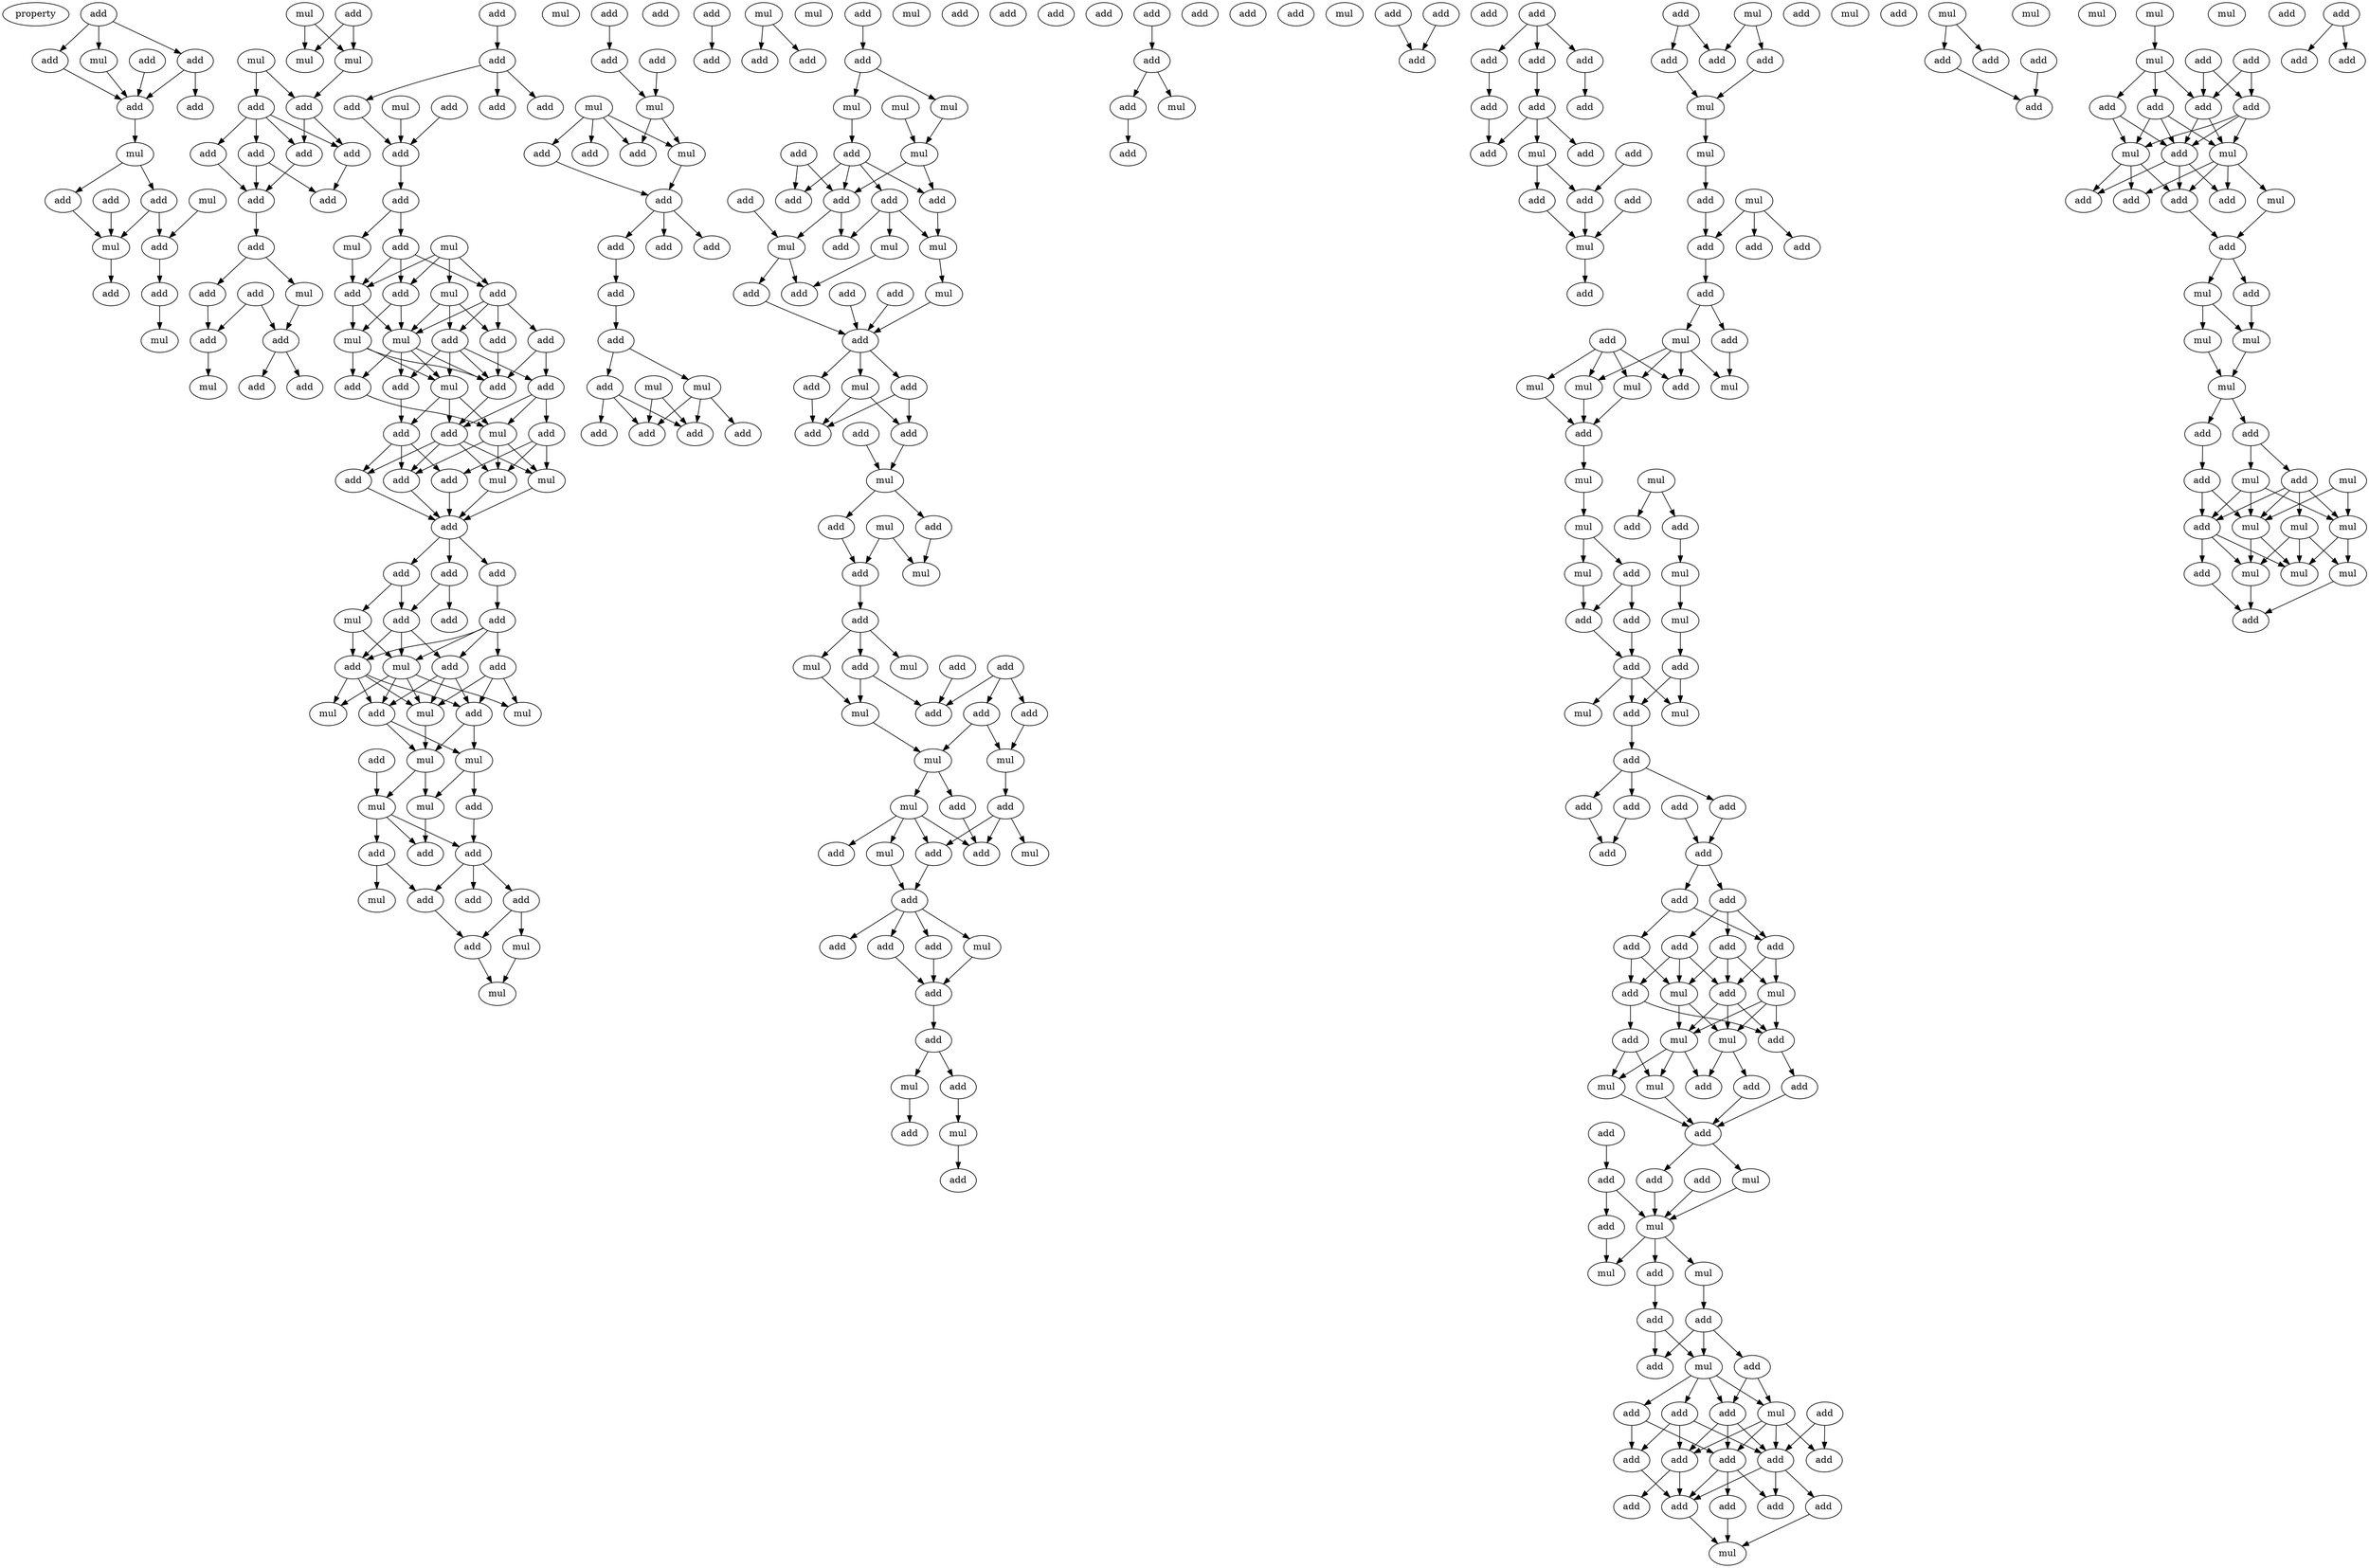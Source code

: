 digraph {
    node [fontcolor=black]
    property [mul=2,lf=1.4]
    0 [ label = add ];
    1 [ label = add ];
    2 [ label = add ];
    3 [ label = add ];
    4 [ label = mul ];
    5 [ label = add ];
    6 [ label = add ];
    7 [ label = mul ];
    8 [ label = mul ];
    9 [ label = add ];
    10 [ label = add ];
    11 [ label = add ];
    12 [ label = mul ];
    13 [ label = add ];
    14 [ label = add ];
    15 [ label = add ];
    16 [ label = mul ];
    17 [ label = mul ];
    18 [ label = add ];
    19 [ label = mul ];
    20 [ label = mul ];
    21 [ label = mul ];
    22 [ label = add ];
    23 [ label = add ];
    24 [ label = add ];
    25 [ label = add ];
    26 [ label = add ];
    27 [ label = add ];
    28 [ label = add ];
    29 [ label = add ];
    30 [ label = add ];
    31 [ label = mul ];
    32 [ label = add ];
    33 [ label = add ];
    34 [ label = add ];
    35 [ label = add ];
    36 [ label = add ];
    37 [ label = mul ];
    38 [ label = add ];
    39 [ label = add ];
    40 [ label = add ];
    41 [ label = add ];
    42 [ label = mul ];
    43 [ label = add ];
    44 [ label = add ];
    45 [ label = add ];
    46 [ label = add ];
    47 [ label = add ];
    48 [ label = mul ];
    49 [ label = add ];
    50 [ label = mul ];
    51 [ label = mul ];
    52 [ label = add ];
    53 [ label = add ];
    54 [ label = add ];
    55 [ label = add ];
    56 [ label = mul ];
    57 [ label = mul ];
    58 [ label = add ];
    59 [ label = add ];
    60 [ label = add ];
    61 [ label = add ];
    62 [ label = mul ];
    63 [ label = add ];
    64 [ label = add ];
    65 [ label = add ];
    66 [ label = add ];
    67 [ label = add ];
    68 [ label = mul ];
    69 [ label = add ];
    70 [ label = mul ];
    71 [ label = add ];
    72 [ label = add ];
    73 [ label = mul ];
    74 [ label = add ];
    75 [ label = mul ];
    76 [ label = add ];
    77 [ label = add ];
    78 [ label = add ];
    79 [ label = add ];
    80 [ label = add ];
    81 [ label = add ];
    82 [ label = mul ];
    83 [ label = mul ];
    84 [ label = add ];
    85 [ label = add ];
    86 [ label = add ];
    87 [ label = add ];
    88 [ label = add ];
    89 [ label = mul ];
    90 [ label = mul ];
    91 [ label = mul ];
    92 [ label = mul ];
    93 [ label = add ];
    94 [ label = mul ];
    95 [ label = add ];
    96 [ label = mul ];
    97 [ label = mul ];
    98 [ label = add ];
    99 [ label = add ];
    100 [ label = add ];
    101 [ label = add ];
    102 [ label = add ];
    103 [ label = mul ];
    104 [ label = add ];
    105 [ label = add ];
    106 [ label = mul ];
    107 [ label = mul ];
    108 [ label = add ];
    109 [ label = add ];
    110 [ label = add ];
    111 [ label = mul ];
    112 [ label = mul ];
    113 [ label = add ];
    114 [ label = mul ];
    115 [ label = add ];
    116 [ label = add ];
    117 [ label = add ];
    118 [ label = add ];
    119 [ label = add ];
    120 [ label = add ];
    121 [ label = add ];
    122 [ label = add ];
    123 [ label = add ];
    124 [ label = add ];
    125 [ label = mul ];
    126 [ label = mul ];
    127 [ label = add ];
    128 [ label = add ];
    129 [ label = add ];
    130 [ label = add ];
    131 [ label = add ];
    132 [ label = add ];
    133 [ label = mul ];
    134 [ label = mul ];
    135 [ label = add ];
    136 [ label = add ];
    137 [ label = add ];
    138 [ label = mul ];
    139 [ label = add ];
    140 [ label = add ];
    141 [ label = mul ];
    142 [ label = mul ];
    143 [ label = mul ];
    144 [ label = add ];
    145 [ label = mul ];
    146 [ label = add ];
    147 [ label = add ];
    148 [ label = add ];
    149 [ label = add ];
    150 [ label = add ];
    151 [ label = add ];
    152 [ label = mul ];
    153 [ label = mul ];
    154 [ label = add ];
    155 [ label = mul ];
    156 [ label = add ];
    157 [ label = mul ];
    158 [ label = add ];
    159 [ label = add ];
    160 [ label = add ];
    161 [ label = add ];
    162 [ label = add ];
    163 [ label = add ];
    164 [ label = add ];
    165 [ label = mul ];
    166 [ label = add ];
    167 [ label = add ];
    168 [ label = add ];
    169 [ label = mul ];
    170 [ label = add ];
    171 [ label = add ];
    172 [ label = mul ];
    173 [ label = add ];
    174 [ label = add ];
    175 [ label = mul ];
    176 [ label = add ];
    177 [ label = add ];
    178 [ label = add ];
    179 [ label = mul ];
    180 [ label = add ];
    181 [ label = mul ];
    182 [ label = mul ];
    183 [ label = add ];
    184 [ label = add ];
    185 [ label = add ];
    186 [ label = mul ];
    187 [ label = mul ];
    188 [ label = add ];
    189 [ label = mul ];
    190 [ label = add ];
    191 [ label = mul ];
    192 [ label = add ];
    193 [ label = add ];
    194 [ label = add ];
    195 [ label = mul ];
    196 [ label = add ];
    197 [ label = add ];
    198 [ label = mul ];
    199 [ label = add ];
    200 [ label = add ];
    201 [ label = add ];
    202 [ label = add ];
    203 [ label = mul ];
    204 [ label = add ];
    205 [ label = mul ];
    206 [ label = add ];
    207 [ label = add ];
    208 [ label = add ];
    209 [ label = add ];
    210 [ label = add ];
    211 [ label = add ];
    212 [ label = add ];
    213 [ label = add ];
    214 [ label = mul ];
    215 [ label = add ];
    216 [ label = add ];
    217 [ label = mul ];
    218 [ label = add ];
    219 [ label = add ];
    220 [ label = add ];
    221 [ label = add ];
    222 [ label = add ];
    223 [ label = add ];
    224 [ label = add ];
    225 [ label = add ];
    226 [ label = add ];
    227 [ label = add ];
    228 [ label = add ];
    229 [ label = add ];
    230 [ label = mul ];
    231 [ label = add ];
    232 [ label = add ];
    233 [ label = add ];
    234 [ label = add ];
    235 [ label = add ];
    236 [ label = mul ];
    237 [ label = add ];
    238 [ label = mul ];
    239 [ label = add ];
    240 [ label = add ];
    241 [ label = mul ];
    242 [ label = add ];
    243 [ label = add ];
    244 [ label = add ];
    245 [ label = mul ];
    246 [ label = mul ];
    247 [ label = add ];
    248 [ label = mul ];
    249 [ label = add ];
    250 [ label = add ];
    251 [ label = add ];
    252 [ label = add ];
    253 [ label = mul ];
    254 [ label = add ];
    255 [ label = add ];
    256 [ label = add ];
    257 [ label = mul ];
    258 [ label = mul ];
    259 [ label = mul ];
    260 [ label = mul ];
    261 [ label = add ];
    262 [ label = mul ];
    263 [ label = mul ];
    264 [ label = add ];
    265 [ label = add ];
    266 [ label = mul ];
    267 [ label = add ];
    268 [ label = mul ];
    269 [ label = mul ];
    270 [ label = mul ];
    271 [ label = add ];
    272 [ label = add ];
    273 [ label = add ];
    274 [ label = add ];
    275 [ label = add ];
    276 [ label = mul ];
    277 [ label = mul ];
    278 [ label = add ];
    279 [ label = add ];
    280 [ label = add ];
    281 [ label = add ];
    282 [ label = add ];
    283 [ label = add ];
    284 [ label = add ];
    285 [ label = add ];
    286 [ label = add ];
    287 [ label = add ];
    288 [ label = add ];
    289 [ label = add ];
    290 [ label = add ];
    291 [ label = mul ];
    292 [ label = add ];
    293 [ label = add ];
    294 [ label = mul ];
    295 [ label = add ];
    296 [ label = mul ];
    297 [ label = mul ];
    298 [ label = add ];
    299 [ label = mul ];
    300 [ label = add ];
    301 [ label = mul ];
    302 [ label = add ];
    303 [ label = add ];
    304 [ label = add ];
    305 [ label = add ];
    306 [ label = add ];
    307 [ label = mul ];
    308 [ label = add ];
    309 [ label = add ];
    310 [ label = add ];
    311 [ label = add ];
    312 [ label = mul ];
    313 [ label = add ];
    314 [ label = mul ];
    315 [ label = mul ];
    316 [ label = add ];
    317 [ label = add ];
    318 [ label = mul ];
    319 [ label = add ];
    320 [ label = add ];
    321 [ label = add ];
    322 [ label = mul ];
    323 [ label = add ];
    324 [ label = add ];
    325 [ label = add ];
    326 [ label = add ];
    327 [ label = add ];
    328 [ label = add ];
    329 [ label = add ];
    330 [ label = add ];
    331 [ label = add ];
    332 [ label = add ];
    333 [ label = add ];
    334 [ label = add ];
    335 [ label = add ];
    336 [ label = mul ];
    337 [ label = mul ];
    338 [ label = add ];
    339 [ label = add ];
    340 [ label = add ];
    341 [ label = add ];
    342 [ label = mul ];
    343 [ label = mul ];
    344 [ label = mul ];
    345 [ label = add ];
    346 [ label = add ];
    347 [ label = mul ];
    348 [ label = mul ];
    349 [ label = add ];
    350 [ label = add ];
    351 [ label = add ];
    352 [ label = add ];
    353 [ label = add ];
    354 [ label = mul ];
    355 [ label = add ];
    356 [ label = mul ];
    357 [ label = add ];
    358 [ label = add ];
    359 [ label = add ];
    360 [ label = add ];
    361 [ label = mul ];
    362 [ label = add ];
    363 [ label = mul ];
    364 [ label = add ];
    365 [ label = mul ];
    366 [ label = mul ];
    367 [ label = mul ];
    368 [ label = add ];
    369 [ label = add ];
    370 [ label = add ];
    371 [ label = add ];
    372 [ label = add ];
    373 [ label = mul ];
    374 [ label = add ];
    375 [ label = add ];
    376 [ label = mul ];
    377 [ label = mul ];
    378 [ label = mul ];
    379 [ label = mul ];
    380 [ label = add ];
    381 [ label = mul ];
    382 [ label = add ];
    383 [ label = mul ];
    384 [ label = mul ];
    385 [ label = add ];
    0 -> 1 [ name = 0 ];
    0 -> 2 [ name = 1 ];
    0 -> 4 [ name = 2 ];
    1 -> 5 [ name = 3 ];
    1 -> 6 [ name = 4 ];
    2 -> 5 [ name = 5 ];
    3 -> 5 [ name = 6 ];
    4 -> 5 [ name = 7 ];
    5 -> 7 [ name = 8 ];
    7 -> 10 [ name = 9 ];
    7 -> 11 [ name = 10 ];
    8 -> 13 [ name = 11 ];
    9 -> 12 [ name = 12 ];
    10 -> 12 [ name = 13 ];
    10 -> 13 [ name = 14 ];
    11 -> 12 [ name = 15 ];
    12 -> 14 [ name = 16 ];
    13 -> 15 [ name = 17 ];
    15 -> 16 [ name = 18 ];
    17 -> 19 [ name = 19 ];
    17 -> 20 [ name = 20 ];
    18 -> 19 [ name = 21 ];
    18 -> 20 [ name = 22 ];
    19 -> 23 [ name = 23 ];
    21 -> 22 [ name = 24 ];
    21 -> 23 [ name = 25 ];
    22 -> 24 [ name = 26 ];
    22 -> 25 [ name = 27 ];
    22 -> 26 [ name = 28 ];
    22 -> 27 [ name = 29 ];
    23 -> 26 [ name = 30 ];
    23 -> 27 [ name = 31 ];
    24 -> 29 [ name = 32 ];
    25 -> 28 [ name = 33 ];
    25 -> 29 [ name = 34 ];
    26 -> 29 [ name = 35 ];
    27 -> 28 [ name = 36 ];
    29 -> 30 [ name = 37 ];
    30 -> 31 [ name = 38 ];
    30 -> 32 [ name = 39 ];
    31 -> 35 [ name = 40 ];
    32 -> 34 [ name = 41 ];
    33 -> 34 [ name = 42 ];
    33 -> 35 [ name = 43 ];
    34 -> 37 [ name = 44 ];
    35 -> 38 [ name = 45 ];
    35 -> 39 [ name = 46 ];
    36 -> 40 [ name = 47 ];
    40 -> 41 [ name = 48 ];
    40 -> 43 [ name = 49 ];
    40 -> 44 [ name = 50 ];
    42 -> 46 [ name = 51 ];
    44 -> 46 [ name = 52 ];
    45 -> 46 [ name = 53 ];
    46 -> 47 [ name = 54 ];
    47 -> 48 [ name = 55 ];
    47 -> 49 [ name = 56 ];
    48 -> 52 [ name = 57 ];
    49 -> 52 [ name = 58 ];
    49 -> 53 [ name = 59 ];
    49 -> 54 [ name = 60 ];
    50 -> 51 [ name = 61 ];
    50 -> 52 [ name = 62 ];
    50 -> 53 [ name = 63 ];
    50 -> 54 [ name = 64 ];
    51 -> 55 [ name = 65 ];
    51 -> 56 [ name = 66 ];
    51 -> 58 [ name = 67 ];
    52 -> 56 [ name = 68 ];
    52 -> 57 [ name = 69 ];
    53 -> 55 [ name = 70 ];
    53 -> 56 [ name = 71 ];
    53 -> 58 [ name = 72 ];
    53 -> 59 [ name = 73 ];
    54 -> 56 [ name = 74 ];
    54 -> 57 [ name = 75 ];
    55 -> 61 [ name = 76 ];
    56 -> 61 [ name = 77 ];
    56 -> 62 [ name = 78 ];
    56 -> 63 [ name = 79 ];
    56 -> 64 [ name = 80 ];
    57 -> 61 [ name = 81 ];
    57 -> 62 [ name = 82 ];
    57 -> 64 [ name = 83 ];
    58 -> 60 [ name = 84 ];
    58 -> 61 [ name = 85 ];
    58 -> 62 [ name = 86 ];
    58 -> 63 [ name = 87 ];
    59 -> 60 [ name = 88 ];
    59 -> 61 [ name = 89 ];
    60 -> 65 [ name = 90 ];
    60 -> 66 [ name = 91 ];
    60 -> 68 [ name = 92 ];
    61 -> 65 [ name = 93 ];
    62 -> 65 [ name = 94 ];
    62 -> 67 [ name = 95 ];
    62 -> 68 [ name = 96 ];
    63 -> 67 [ name = 97 ];
    64 -> 68 [ name = 98 ];
    65 -> 70 [ name = 99 ];
    65 -> 71 [ name = 100 ];
    65 -> 72 [ name = 101 ];
    65 -> 73 [ name = 102 ];
    66 -> 69 [ name = 103 ];
    66 -> 70 [ name = 104 ];
    66 -> 73 [ name = 105 ];
    67 -> 69 [ name = 106 ];
    67 -> 71 [ name = 107 ];
    67 -> 72 [ name = 108 ];
    68 -> 70 [ name = 109 ];
    68 -> 72 [ name = 110 ];
    68 -> 73 [ name = 111 ];
    69 -> 74 [ name = 112 ];
    70 -> 74 [ name = 113 ];
    71 -> 74 [ name = 114 ];
    72 -> 74 [ name = 115 ];
    73 -> 74 [ name = 116 ];
    74 -> 76 [ name = 117 ];
    74 -> 77 [ name = 118 ];
    74 -> 78 [ name = 119 ];
    76 -> 81 [ name = 120 ];
    76 -> 82 [ name = 121 ];
    77 -> 79 [ name = 122 ];
    77 -> 81 [ name = 123 ];
    78 -> 80 [ name = 124 ];
    80 -> 83 [ name = 125 ];
    80 -> 84 [ name = 126 ];
    80 -> 85 [ name = 127 ];
    80 -> 86 [ name = 128 ];
    81 -> 83 [ name = 129 ];
    81 -> 84 [ name = 130 ];
    81 -> 86 [ name = 131 ];
    82 -> 83 [ name = 132 ];
    82 -> 84 [ name = 133 ];
    83 -> 88 [ name = 134 ];
    83 -> 89 [ name = 135 ];
    83 -> 90 [ name = 136 ];
    83 -> 91 [ name = 137 ];
    84 -> 87 [ name = 138 ];
    84 -> 88 [ name = 139 ];
    84 -> 90 [ name = 140 ];
    84 -> 91 [ name = 141 ];
    85 -> 87 [ name = 142 ];
    85 -> 89 [ name = 143 ];
    85 -> 90 [ name = 144 ];
    86 -> 87 [ name = 145 ];
    86 -> 88 [ name = 146 ];
    86 -> 90 [ name = 147 ];
    87 -> 92 [ name = 148 ];
    87 -> 94 [ name = 149 ];
    88 -> 92 [ name = 150 ];
    88 -> 94 [ name = 151 ];
    90 -> 94 [ name = 152 ];
    92 -> 95 [ name = 153 ];
    92 -> 96 [ name = 154 ];
    93 -> 97 [ name = 155 ];
    94 -> 96 [ name = 156 ];
    94 -> 97 [ name = 157 ];
    95 -> 99 [ name = 158 ];
    96 -> 100 [ name = 159 ];
    97 -> 98 [ name = 160 ];
    97 -> 99 [ name = 161 ];
    97 -> 100 [ name = 162 ];
    98 -> 101 [ name = 163 ];
    98 -> 103 [ name = 164 ];
    99 -> 101 [ name = 165 ];
    99 -> 102 [ name = 166 ];
    99 -> 104 [ name = 167 ];
    101 -> 105 [ name = 168 ];
    104 -> 105 [ name = 169 ];
    104 -> 106 [ name = 170 ];
    105 -> 107 [ name = 171 ];
    106 -> 107 [ name = 172 ];
    108 -> 109 [ name = 173 ];
    109 -> 112 [ name = 174 ];
    110 -> 112 [ name = 175 ];
    111 -> 113 [ name = 176 ];
    111 -> 114 [ name = 177 ];
    111 -> 115 [ name = 178 ];
    111 -> 116 [ name = 179 ];
    112 -> 114 [ name = 180 ];
    112 -> 115 [ name = 181 ];
    113 -> 117 [ name = 182 ];
    114 -> 117 [ name = 183 ];
    117 -> 118 [ name = 184 ];
    117 -> 119 [ name = 185 ];
    117 -> 121 [ name = 186 ];
    118 -> 122 [ name = 187 ];
    122 -> 123 [ name = 188 ];
    123 -> 124 [ name = 189 ];
    123 -> 126 [ name = 190 ];
    124 -> 127 [ name = 191 ];
    124 -> 128 [ name = 192 ];
    124 -> 130 [ name = 193 ];
    125 -> 127 [ name = 194 ];
    125 -> 130 [ name = 195 ];
    126 -> 127 [ name = 196 ];
    126 -> 129 [ name = 197 ];
    126 -> 130 [ name = 198 ];
    131 -> 132 [ name = 199 ];
    133 -> 136 [ name = 200 ];
    133 -> 137 [ name = 201 ];
    135 -> 139 [ name = 202 ];
    139 -> 142 [ name = 203 ];
    139 -> 143 [ name = 204 ];
    141 -> 145 [ name = 205 ];
    142 -> 144 [ name = 206 ];
    143 -> 145 [ name = 207 ];
    144 -> 148 [ name = 208 ];
    144 -> 149 [ name = 209 ];
    144 -> 150 [ name = 210 ];
    144 -> 151 [ name = 211 ];
    145 -> 149 [ name = 212 ];
    145 -> 150 [ name = 213 ];
    146 -> 150 [ name = 214 ];
    146 -> 151 [ name = 215 ];
    147 -> 153 [ name = 216 ];
    148 -> 152 [ name = 217 ];
    148 -> 154 [ name = 218 ];
    148 -> 155 [ name = 219 ];
    149 -> 152 [ name = 220 ];
    150 -> 153 [ name = 221 ];
    150 -> 154 [ name = 222 ];
    152 -> 157 [ name = 223 ];
    153 -> 159 [ name = 224 ];
    153 -> 160 [ name = 225 ];
    155 -> 160 [ name = 226 ];
    156 -> 161 [ name = 227 ];
    157 -> 161 [ name = 228 ];
    158 -> 161 [ name = 229 ];
    159 -> 161 [ name = 230 ];
    161 -> 162 [ name = 231 ];
    161 -> 163 [ name = 232 ];
    161 -> 165 [ name = 233 ];
    162 -> 166 [ name = 234 ];
    162 -> 168 [ name = 235 ];
    163 -> 166 [ name = 236 ];
    165 -> 166 [ name = 237 ];
    165 -> 168 [ name = 238 ];
    167 -> 169 [ name = 239 ];
    168 -> 169 [ name = 240 ];
    169 -> 170 [ name = 241 ];
    169 -> 173 [ name = 242 ];
    170 -> 175 [ name = 243 ];
    172 -> 174 [ name = 244 ];
    172 -> 175 [ name = 245 ];
    173 -> 174 [ name = 246 ];
    174 -> 176 [ name = 247 ];
    176 -> 178 [ name = 248 ];
    176 -> 179 [ name = 249 ];
    176 -> 181 [ name = 250 ];
    177 -> 183 [ name = 251 ];
    177 -> 184 [ name = 252 ];
    177 -> 185 [ name = 253 ];
    178 -> 182 [ name = 254 ];
    178 -> 184 [ name = 255 ];
    180 -> 184 [ name = 256 ];
    181 -> 182 [ name = 257 ];
    182 -> 187 [ name = 258 ];
    183 -> 186 [ name = 259 ];
    183 -> 187 [ name = 260 ];
    185 -> 186 [ name = 261 ];
    186 -> 190 [ name = 262 ];
    187 -> 188 [ name = 263 ];
    187 -> 189 [ name = 264 ];
    188 -> 193 [ name = 265 ];
    189 -> 191 [ name = 266 ];
    189 -> 192 [ name = 267 ];
    189 -> 193 [ name = 268 ];
    189 -> 194 [ name = 269 ];
    190 -> 193 [ name = 270 ];
    190 -> 194 [ name = 271 ];
    190 -> 195 [ name = 272 ];
    191 -> 196 [ name = 273 ];
    194 -> 196 [ name = 274 ];
    196 -> 197 [ name = 275 ];
    196 -> 198 [ name = 276 ];
    196 -> 199 [ name = 277 ];
    196 -> 200 [ name = 278 ];
    198 -> 201 [ name = 279 ];
    199 -> 201 [ name = 280 ];
    200 -> 201 [ name = 281 ];
    201 -> 202 [ name = 282 ];
    202 -> 203 [ name = 283 ];
    202 -> 204 [ name = 284 ];
    203 -> 206 [ name = 285 ];
    204 -> 205 [ name = 286 ];
    205 -> 207 [ name = 287 ];
    209 -> 212 [ name = 288 ];
    212 -> 213 [ name = 289 ];
    212 -> 214 [ name = 290 ];
    213 -> 215 [ name = 291 ];
    218 -> 221 [ name = 292 ];
    220 -> 221 [ name = 293 ];
    222 -> 223 [ name = 294 ];
    222 -> 224 [ name = 295 ];
    222 -> 225 [ name = 296 ];
    223 -> 228 [ name = 297 ];
    224 -> 226 [ name = 298 ];
    225 -> 227 [ name = 299 ];
    226 -> 229 [ name = 300 ];
    226 -> 230 [ name = 301 ];
    226 -> 232 [ name = 302 ];
    228 -> 229 [ name = 303 ];
    230 -> 233 [ name = 304 ];
    230 -> 234 [ name = 305 ];
    231 -> 234 [ name = 306 ];
    233 -> 236 [ name = 307 ];
    234 -> 236 [ name = 308 ];
    235 -> 236 [ name = 309 ];
    236 -> 237 [ name = 310 ];
    238 -> 242 [ name = 311 ];
    238 -> 243 [ name = 312 ];
    240 -> 243 [ name = 313 ];
    240 -> 244 [ name = 314 ];
    242 -> 245 [ name = 315 ];
    244 -> 245 [ name = 316 ];
    245 -> 246 [ name = 317 ];
    246 -> 247 [ name = 318 ];
    247 -> 250 [ name = 319 ];
    248 -> 249 [ name = 320 ];
    248 -> 250 [ name = 321 ];
    248 -> 251 [ name = 322 ];
    250 -> 252 [ name = 323 ];
    252 -> 253 [ name = 324 ];
    252 -> 254 [ name = 325 ];
    253 -> 256 [ name = 326 ];
    253 -> 257 [ name = 327 ];
    253 -> 258 [ name = 328 ];
    253 -> 260 [ name = 329 ];
    254 -> 257 [ name = 330 ];
    255 -> 256 [ name = 331 ];
    255 -> 258 [ name = 332 ];
    255 -> 259 [ name = 333 ];
    255 -> 260 [ name = 334 ];
    258 -> 261 [ name = 335 ];
    259 -> 261 [ name = 336 ];
    260 -> 261 [ name = 337 ];
    261 -> 263 [ name = 338 ];
    262 -> 264 [ name = 339 ];
    262 -> 265 [ name = 340 ];
    263 -> 266 [ name = 341 ];
    265 -> 269 [ name = 342 ];
    266 -> 267 [ name = 343 ];
    266 -> 268 [ name = 344 ];
    267 -> 271 [ name = 345 ];
    267 -> 272 [ name = 346 ];
    268 -> 271 [ name = 347 ];
    269 -> 270 [ name = 348 ];
    270 -> 274 [ name = 349 ];
    271 -> 273 [ name = 350 ];
    272 -> 273 [ name = 351 ];
    273 -> 275 [ name = 352 ];
    273 -> 276 [ name = 353 ];
    273 -> 277 [ name = 354 ];
    274 -> 275 [ name = 355 ];
    274 -> 277 [ name = 356 ];
    275 -> 278 [ name = 357 ];
    278 -> 279 [ name = 358 ];
    278 -> 280 [ name = 359 ];
    278 -> 281 [ name = 360 ];
    279 -> 283 [ name = 361 ];
    280 -> 284 [ name = 362 ];
    281 -> 284 [ name = 363 ];
    282 -> 283 [ name = 364 ];
    283 -> 285 [ name = 365 ];
    283 -> 286 [ name = 366 ];
    285 -> 288 [ name = 367 ];
    285 -> 289 [ name = 368 ];
    286 -> 287 [ name = 369 ];
    286 -> 288 [ name = 370 ];
    286 -> 290 [ name = 371 ];
    287 -> 291 [ name = 372 ];
    287 -> 292 [ name = 373 ];
    287 -> 294 [ name = 374 ];
    288 -> 292 [ name = 375 ];
    288 -> 294 [ name = 376 ];
    289 -> 291 [ name = 377 ];
    289 -> 293 [ name = 378 ];
    290 -> 291 [ name = 379 ];
    290 -> 292 [ name = 380 ];
    290 -> 293 [ name = 381 ];
    291 -> 296 [ name = 382 ];
    291 -> 297 [ name = 383 ];
    292 -> 295 [ name = 384 ];
    292 -> 296 [ name = 385 ];
    292 -> 297 [ name = 386 ];
    293 -> 295 [ name = 387 ];
    293 -> 298 [ name = 388 ];
    294 -> 295 [ name = 389 ];
    294 -> 296 [ name = 390 ];
    294 -> 297 [ name = 391 ];
    295 -> 303 [ name = 392 ];
    296 -> 299 [ name = 393 ];
    296 -> 300 [ name = 394 ];
    296 -> 301 [ name = 395 ];
    297 -> 300 [ name = 396 ];
    297 -> 302 [ name = 397 ];
    298 -> 299 [ name = 398 ];
    298 -> 301 [ name = 399 ];
    299 -> 304 [ name = 400 ];
    301 -> 304 [ name = 401 ];
    302 -> 304 [ name = 402 ];
    303 -> 304 [ name = 403 ];
    304 -> 307 [ name = 404 ];
    304 -> 309 [ name = 405 ];
    305 -> 306 [ name = 406 ];
    306 -> 311 [ name = 407 ];
    306 -> 312 [ name = 408 ];
    307 -> 312 [ name = 409 ];
    309 -> 312 [ name = 410 ];
    310 -> 312 [ name = 411 ];
    311 -> 314 [ name = 412 ];
    312 -> 313 [ name = 413 ];
    312 -> 314 [ name = 414 ];
    312 -> 315 [ name = 415 ];
    313 -> 317 [ name = 416 ];
    315 -> 316 [ name = 417 ];
    316 -> 318 [ name = 418 ];
    316 -> 319 [ name = 419 ];
    316 -> 320 [ name = 420 ];
    317 -> 318 [ name = 421 ];
    317 -> 320 [ name = 422 ];
    318 -> 321 [ name = 423 ];
    318 -> 322 [ name = 424 ];
    318 -> 324 [ name = 425 ];
    318 -> 325 [ name = 426 ];
    319 -> 322 [ name = 427 ];
    319 -> 324 [ name = 428 ];
    321 -> 326 [ name = 429 ];
    321 -> 330 [ name = 430 ];
    322 -> 326 [ name = 431 ];
    322 -> 327 [ name = 432 ];
    322 -> 328 [ name = 433 ];
    322 -> 329 [ name = 434 ];
    323 -> 327 [ name = 435 ];
    323 -> 328 [ name = 436 ];
    324 -> 326 [ name = 437 ];
    324 -> 328 [ name = 438 ];
    324 -> 329 [ name = 439 ];
    325 -> 328 [ name = 440 ];
    325 -> 329 [ name = 441 ];
    325 -> 330 [ name = 442 ];
    326 -> 331 [ name = 443 ];
    326 -> 332 [ name = 444 ];
    326 -> 333 [ name = 445 ];
    328 -> 331 [ name = 446 ];
    328 -> 333 [ name = 447 ];
    328 -> 334 [ name = 448 ];
    329 -> 331 [ name = 449 ];
    329 -> 335 [ name = 450 ];
    330 -> 331 [ name = 451 ];
    331 -> 336 [ name = 452 ];
    332 -> 336 [ name = 453 ];
    334 -> 336 [ name = 454 ];
    337 -> 338 [ name = 455 ];
    337 -> 340 [ name = 456 ];
    338 -> 341 [ name = 457 ];
    339 -> 341 [ name = 458 ];
    344 -> 348 [ name = 459 ];
    345 -> 350 [ name = 460 ];
    345 -> 352 [ name = 461 ];
    346 -> 350 [ name = 462 ];
    346 -> 352 [ name = 463 ];
    348 -> 349 [ name = 464 ];
    348 -> 350 [ name = 465 ];
    348 -> 353 [ name = 466 ];
    349 -> 355 [ name = 467 ];
    349 -> 356 [ name = 468 ];
    350 -> 354 [ name = 469 ];
    350 -> 355 [ name = 470 ];
    352 -> 354 [ name = 471 ];
    352 -> 355 [ name = 472 ];
    352 -> 356 [ name = 473 ];
    353 -> 354 [ name = 474 ];
    353 -> 355 [ name = 475 ];
    353 -> 356 [ name = 476 ];
    354 -> 358 [ name = 477 ];
    354 -> 359 [ name = 478 ];
    354 -> 360 [ name = 479 ];
    354 -> 361 [ name = 480 ];
    355 -> 357 [ name = 481 ];
    355 -> 358 [ name = 482 ];
    355 -> 360 [ name = 483 ];
    356 -> 357 [ name = 484 ];
    356 -> 358 [ name = 485 ];
    356 -> 359 [ name = 486 ];
    358 -> 362 [ name = 487 ];
    361 -> 362 [ name = 488 ];
    362 -> 363 [ name = 489 ];
    362 -> 364 [ name = 490 ];
    363 -> 365 [ name = 491 ];
    363 -> 366 [ name = 492 ];
    364 -> 366 [ name = 493 ];
    365 -> 367 [ name = 494 ];
    366 -> 367 [ name = 495 ];
    367 -> 370 [ name = 496 ];
    367 -> 372 [ name = 497 ];
    368 -> 369 [ name = 498 ];
    368 -> 371 [ name = 499 ];
    370 -> 375 [ name = 500 ];
    372 -> 373 [ name = 501 ];
    372 -> 374 [ name = 502 ];
    373 -> 377 [ name = 503 ];
    373 -> 378 [ name = 504 ];
    373 -> 380 [ name = 505 ];
    374 -> 377 [ name = 506 ];
    374 -> 378 [ name = 507 ];
    374 -> 379 [ name = 508 ];
    374 -> 380 [ name = 509 ];
    375 -> 378 [ name = 510 ];
    375 -> 380 [ name = 511 ];
    376 -> 377 [ name = 512 ];
    376 -> 378 [ name = 513 ];
    377 -> 383 [ name = 514 ];
    377 -> 384 [ name = 515 ];
    378 -> 381 [ name = 516 ];
    378 -> 383 [ name = 517 ];
    379 -> 381 [ name = 518 ];
    379 -> 383 [ name = 519 ];
    379 -> 384 [ name = 520 ];
    380 -> 381 [ name = 521 ];
    380 -> 382 [ name = 522 ];
    380 -> 383 [ name = 523 ];
    381 -> 385 [ name = 524 ];
    382 -> 385 [ name = 525 ];
    384 -> 385 [ name = 526 ];
}

